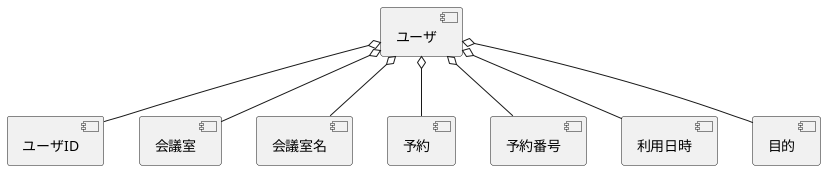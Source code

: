 @startuml conference_room
skinparam  ComponentFontStyle rectange 

' ユーザ
[ユーザ] o-- [ユーザID]
[ユーザ] o-- [会議室]
[ユーザ] o-- [会議室名]
[ユーザ] o-- [予約]
[ユーザ] o-- [予約番号]
[ユーザ] o-- [利用日時]
[ユーザ] o-- [目的]
@enduml
